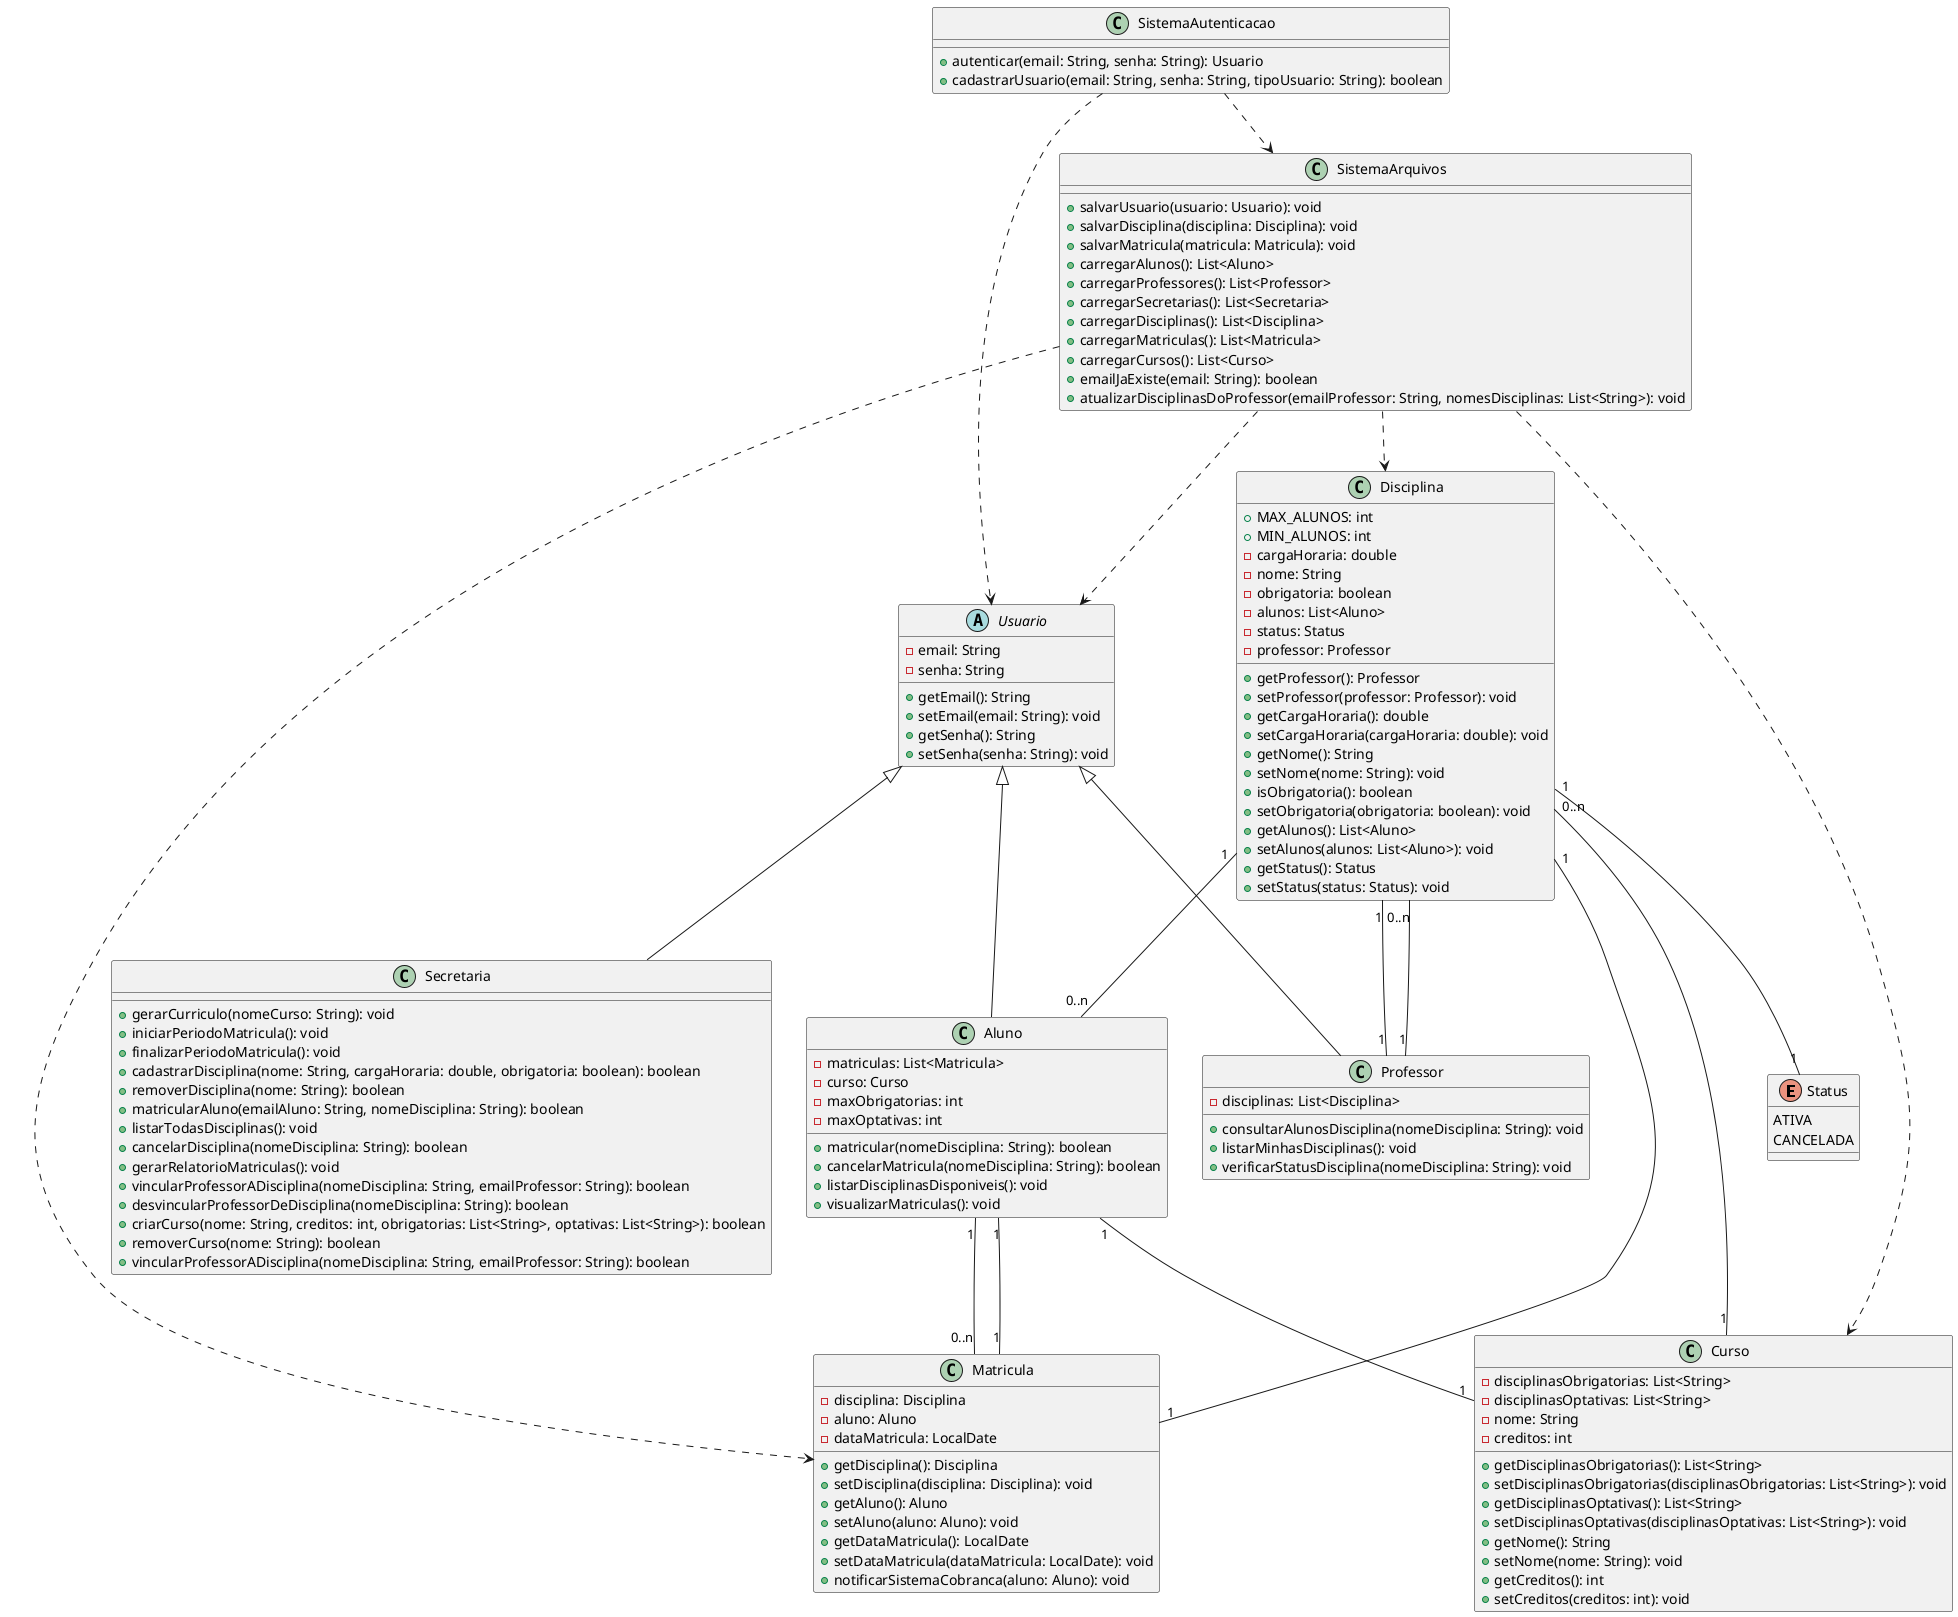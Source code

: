 @startuml

enum Status {
  ATIVA
  CANCELADA
}

abstract class Usuario {
  -email: String
  -senha: String
  +getEmail(): String
  +setEmail(email: String): void
  +getSenha(): String
  +setSenha(senha: String): void
}

class Aluno {
  -matriculas: List<Matricula>
  -curso: Curso
  -maxObrigatorias: int
  -maxOptativas: int
  +matricular(nomeDisciplina: String): boolean
  +cancelarMatricula(nomeDisciplina: String): boolean
  +listarDisciplinasDisponiveis(): void
  +visualizarMatriculas(): void
}

class Professor {
  -disciplinas: List<Disciplina>
  +consultarAlunosDisciplina(nomeDisciplina: String): void
  +listarMinhasDisciplinas(): void
  +verificarStatusDisciplina(nomeDisciplina: String): void
}

class Secretaria {
  +gerarCurriculo(nomeCurso: String): void
  +iniciarPeriodoMatricula(): void
  +finalizarPeriodoMatricula(): void
  +cadastrarDisciplina(nome: String, cargaHoraria: double, obrigatoria: boolean): boolean
  +removerDisciplina(nome: String): boolean
  +matricularAluno(emailAluno: String, nomeDisciplina: String): boolean
  +listarTodasDisciplinas(): void
  +cancelarDisciplina(nomeDisciplina: String): boolean
  +gerarRelatorioMatriculas(): void
  +vincularProfessorADisciplina(nomeDisciplina: String, emailProfessor: String): boolean
  +desvincularProfessorDeDisciplina(nomeDisciplina: String): boolean
  +criarCurso(nome: String, creditos: int, obrigatorias: List<String>, optativas: List<String>): boolean
  +removerCurso(nome: String): boolean
  +vincularProfessorADisciplina(nomeDisciplina: String, emailProfessor: String): boolean
}

class Disciplina {
  +MAX_ALUNOS: int
  +MIN_ALUNOS: int
  -cargaHoraria: double
  -nome: String
  -obrigatoria: boolean
  -alunos: List<Aluno>
  -status: Status
  -professor: Professor
  +getProfessor(): Professor
  +setProfessor(professor: Professor): void
  +getCargaHoraria(): double
  +setCargaHoraria(cargaHoraria: double): void
  +getNome(): String
  +setNome(nome: String): void
  +isObrigatoria(): boolean
  +setObrigatoria(obrigatoria: boolean): void
  +getAlunos(): List<Aluno>
  +setAlunos(alunos: List<Aluno>): void
  +getStatus(): Status
  +setStatus(status: Status): void
}

class Matricula {
  -disciplina: Disciplina
  -aluno: Aluno
  -dataMatricula: LocalDate
  +getDisciplina(): Disciplina
  +setDisciplina(disciplina: Disciplina): void
  +getAluno(): Aluno
  +setAluno(aluno: Aluno): void
  +getDataMatricula(): LocalDate
  +setDataMatricula(dataMatricula: LocalDate): void
  +notificarSistemaCobranca(aluno: Aluno): void
}

class Curso {
  -disciplinasObrigatorias: List<String>
  -disciplinasOptativas: List<String>
  -nome: String
  -creditos: int
  +getDisciplinasObrigatorias(): List<String>
  +setDisciplinasObrigatorias(disciplinasObrigatorias: List<String>): void
  +getDisciplinasOptativas(): List<String>
  +setDisciplinasOptativas(disciplinasOptativas: List<String>): void
  +getNome(): String
  +setNome(nome: String): void
  +getCreditos(): int
  +setCreditos(creditos: int): void
}

class SistemaAutenticacao {
  +autenticar(email: String, senha: String): Usuario
  +cadastrarUsuario(email: String, senha: String, tipoUsuario: String): boolean
}

class SistemaArquivos {
  +salvarUsuario(usuario: Usuario): void
  +salvarDisciplina(disciplina: Disciplina): void
  +salvarMatricula(matricula: Matricula): void
  +carregarAlunos(): List<Aluno>
  +carregarProfessores(): List<Professor>
  +carregarSecretarias(): List<Secretaria>
  +carregarDisciplinas(): List<Disciplina>
  +carregarMatriculas(): List<Matricula>
  +carregarCursos(): List<Curso>
  +emailJaExiste(email: String): boolean
  +atualizarDisciplinasDoProfessor(emailProfessor: String, nomesDisciplinas: List<String>): void
}

Usuario <|-- Aluno
Usuario <|-- Professor
Usuario <|-- Secretaria

Aluno "1" -- "0..n" Matricula
Aluno "1" -- "1" Curso
Professor "1" -- "0..n" Disciplina
Disciplina "1" -- "0..n" Aluno
Disciplina "1" -- "1" Professor
Disciplina "1" -- "1" Status
Matricula "1" -- "1" Disciplina
Matricula "1" -- "1" Aluno
Curso "1" -- "0..n" Disciplina

SistemaAutenticacao ..> Usuario
SistemaAutenticacao ..> SistemaArquivos
SistemaArquivos ..> Usuario
SistemaArquivos ..> Disciplina
SistemaArquivos ..> Matricula
SistemaArquivos ..> Curso

@enduml